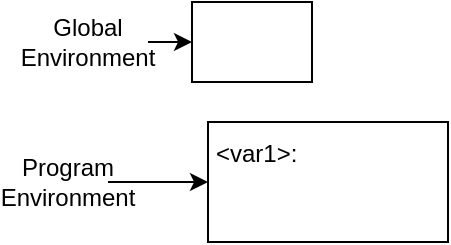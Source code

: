 <mxfile version="12.1.0" type="github" pages="1"><diagram id="VF_ZBnriuetuuz7fPPqq" name="Page-1"><mxGraphModel dx="1408" dy="747" grid="1" gridSize="10" guides="1" tooltips="1" connect="1" arrows="1" fold="1" page="1" pageScale="1" pageWidth="850" pageHeight="1100" math="0" shadow="0"><root><mxCell id="0"/><mxCell id="1" parent="0"/><mxCell id="OUMZllCEvXd_8sJbMUD2-1" value="" style="group" vertex="1" connectable="0" parent="1"><mxGeometry x="20.0" y="20" width="142" height="40" as="geometry"/></mxCell><mxCell id="OUMZllCEvXd_8sJbMUD2-2" value="" style="rounded=0;whiteSpace=wrap;html=1;align=left;verticalAlign=top;spacingLeft=0;spacingTop=0;spacingBottom=0;spacingRight=0;spacing=4;" vertex="1" parent="OUMZllCEvXd_8sJbMUD2-1"><mxGeometry x="82" width="60" height="40" as="geometry"/></mxCell><mxCell id="OUMZllCEvXd_8sJbMUD2-3" style="edgeStyle=orthogonalEdgeStyle;rounded=0;orthogonalLoop=1;jettySize=auto;html=1;exitX=1;exitY=0.5;exitDx=0;exitDy=0;entryX=0;entryY=0.5;entryDx=0;entryDy=0;" edge="1" parent="OUMZllCEvXd_8sJbMUD2-1" source="OUMZllCEvXd_8sJbMUD2-4" target="OUMZllCEvXd_8sJbMUD2-2"><mxGeometry relative="1" as="geometry"/></mxCell><mxCell id="OUMZllCEvXd_8sJbMUD2-4" value="&lt;div&gt;Global Environment&lt;/div&gt;" style="text;html=1;strokeColor=none;fillColor=none;align=center;verticalAlign=middle;whiteSpace=wrap;rounded=0;" vertex="1" parent="OUMZllCEvXd_8sJbMUD2-1"><mxGeometry y="10" width="60" height="20" as="geometry"/></mxCell><mxCell id="OUMZllCEvXd_8sJbMUD2-5" value="" style="group" vertex="1" connectable="0" parent="1"><mxGeometry x="20" y="80" width="210" height="60" as="geometry"/></mxCell><mxCell id="OUMZllCEvXd_8sJbMUD2-6" value="&amp;lt;var1&amp;gt;:" style="rounded=0;whiteSpace=wrap;html=1;align=left;verticalAlign=top;spacingLeft=0;spacingTop=0;spacingBottom=0;spacingRight=0;spacing=4;" vertex="1" parent="OUMZllCEvXd_8sJbMUD2-5"><mxGeometry x="90" width="120" height="60" as="geometry"/></mxCell><mxCell id="OUMZllCEvXd_8sJbMUD2-7" style="edgeStyle=orthogonalEdgeStyle;rounded=0;orthogonalLoop=1;jettySize=auto;html=1;exitX=1;exitY=0.5;exitDx=0;exitDy=0;entryX=0;entryY=0.5;entryDx=0;entryDy=0;" edge="1" parent="OUMZllCEvXd_8sJbMUD2-5" source="OUMZllCEvXd_8sJbMUD2-8" target="OUMZllCEvXd_8sJbMUD2-6"><mxGeometry relative="1" as="geometry"/></mxCell><mxCell id="OUMZllCEvXd_8sJbMUD2-8" value="&lt;div&gt;Program Environment&lt;/div&gt;" style="text;html=1;strokeColor=none;fillColor=none;align=center;verticalAlign=middle;whiteSpace=wrap;rounded=0;" vertex="1" parent="OUMZllCEvXd_8sJbMUD2-5"><mxGeometry y="20" width="40" height="20" as="geometry"/></mxCell></root></mxGraphModel></diagram></mxfile>